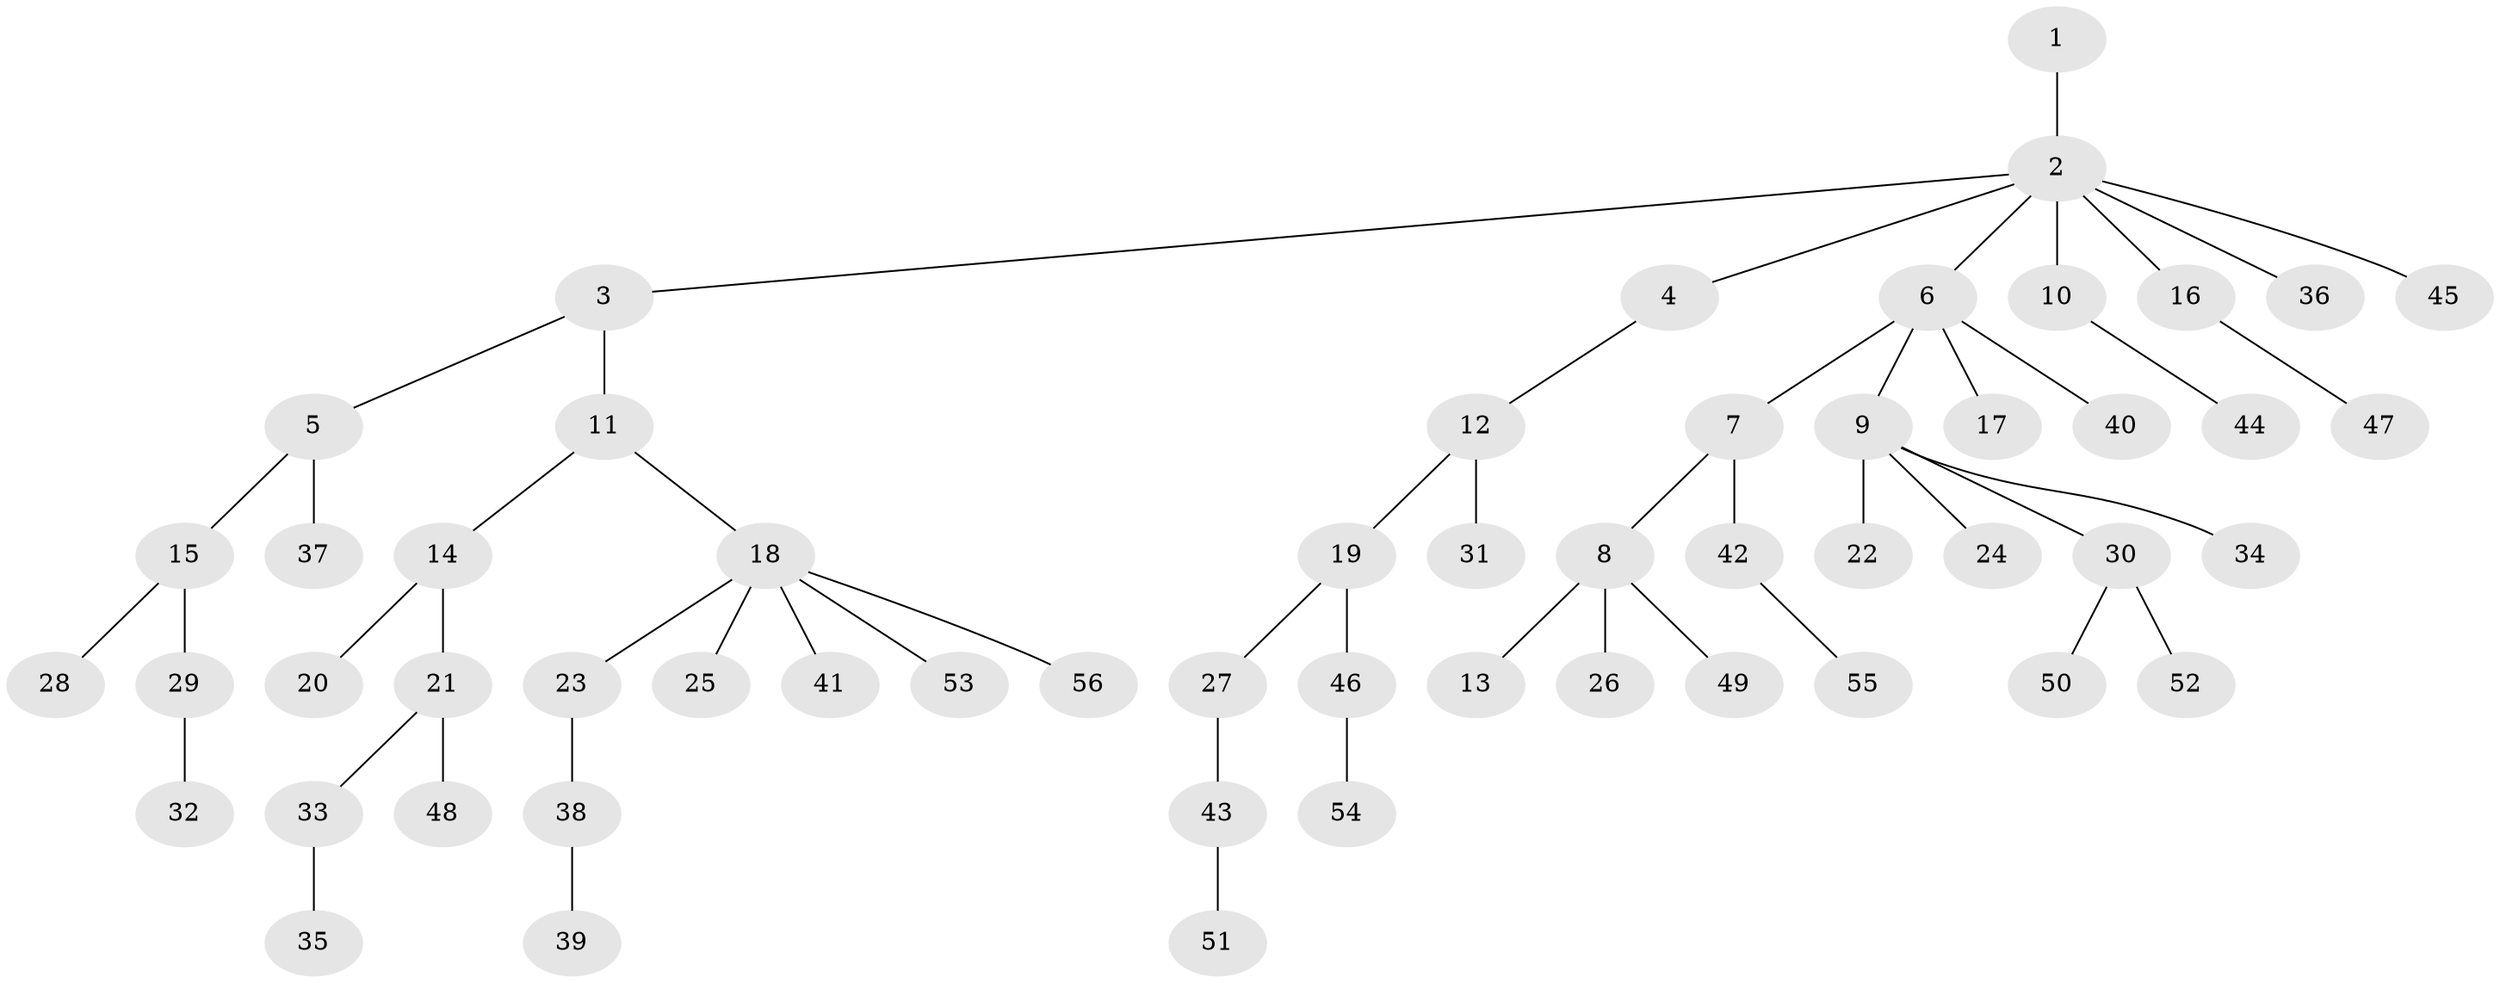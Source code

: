 // Generated by graph-tools (version 1.1) at 2025/11/02/27/25 16:11:25]
// undirected, 56 vertices, 55 edges
graph export_dot {
graph [start="1"]
  node [color=gray90,style=filled];
  1;
  2;
  3;
  4;
  5;
  6;
  7;
  8;
  9;
  10;
  11;
  12;
  13;
  14;
  15;
  16;
  17;
  18;
  19;
  20;
  21;
  22;
  23;
  24;
  25;
  26;
  27;
  28;
  29;
  30;
  31;
  32;
  33;
  34;
  35;
  36;
  37;
  38;
  39;
  40;
  41;
  42;
  43;
  44;
  45;
  46;
  47;
  48;
  49;
  50;
  51;
  52;
  53;
  54;
  55;
  56;
  1 -- 2;
  2 -- 3;
  2 -- 4;
  2 -- 6;
  2 -- 10;
  2 -- 16;
  2 -- 36;
  2 -- 45;
  3 -- 5;
  3 -- 11;
  4 -- 12;
  5 -- 15;
  5 -- 37;
  6 -- 7;
  6 -- 9;
  6 -- 17;
  6 -- 40;
  7 -- 8;
  7 -- 42;
  8 -- 13;
  8 -- 26;
  8 -- 49;
  9 -- 22;
  9 -- 24;
  9 -- 30;
  9 -- 34;
  10 -- 44;
  11 -- 14;
  11 -- 18;
  12 -- 19;
  12 -- 31;
  14 -- 20;
  14 -- 21;
  15 -- 28;
  15 -- 29;
  16 -- 47;
  18 -- 23;
  18 -- 25;
  18 -- 41;
  18 -- 53;
  18 -- 56;
  19 -- 27;
  19 -- 46;
  21 -- 33;
  21 -- 48;
  23 -- 38;
  27 -- 43;
  29 -- 32;
  30 -- 50;
  30 -- 52;
  33 -- 35;
  38 -- 39;
  42 -- 55;
  43 -- 51;
  46 -- 54;
}
